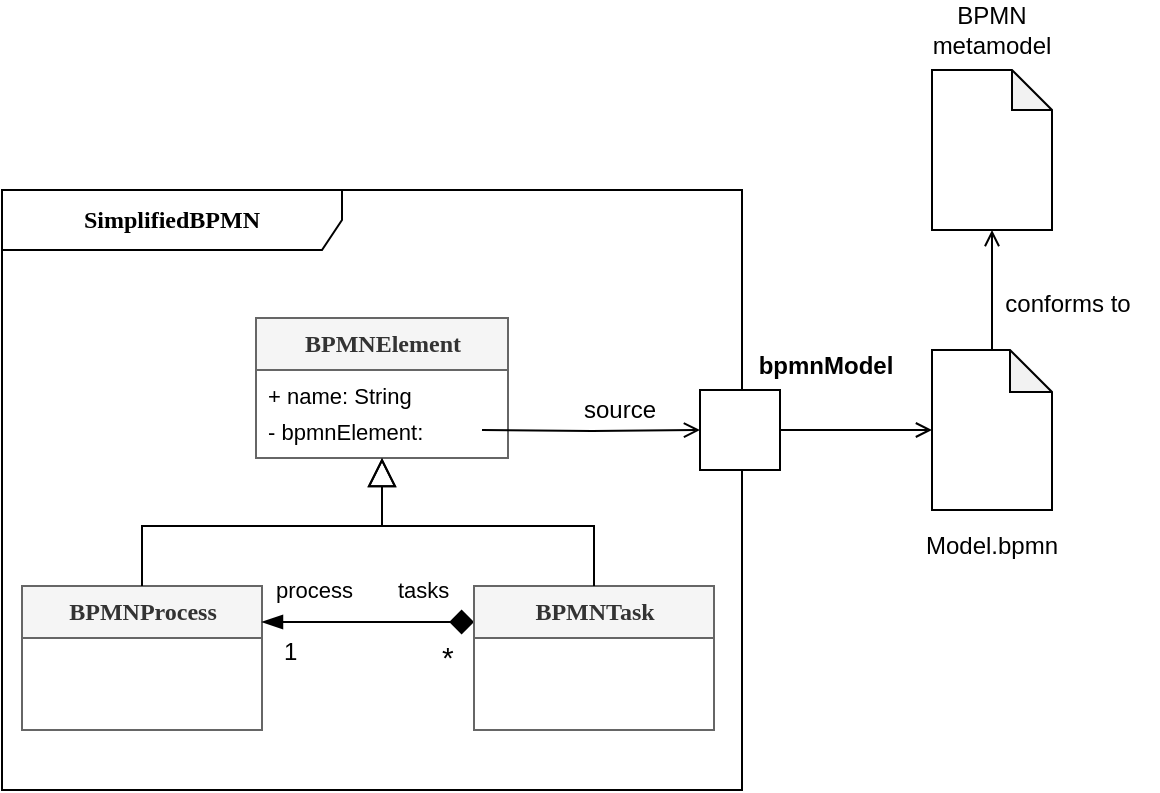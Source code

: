 <mxfile version="15.1.4" type="github">
  <diagram name="Page-1" id="c4acf3e9-155e-7222-9cf6-157b1a14988f">
    <mxGraphModel dx="2129" dy="1831" grid="1" gridSize="10" guides="1" tooltips="1" connect="1" arrows="1" fold="1" page="1" pageScale="1" pageWidth="850" pageHeight="1100" background="#ffffff" math="0" shadow="0">
      <root>
        <mxCell id="0" />
        <mxCell id="1" parent="0" />
        <mxCell id="17acba5748e5396b-1" value="&lt;b&gt;&lt;font style=&quot;font-size: 12px&quot;&gt;SimplifiedBPMN&lt;/font&gt;&lt;/b&gt;" style="shape=umlFrame;whiteSpace=wrap;html=1;rounded=0;shadow=0;comic=0;labelBackgroundColor=none;strokeWidth=1;fontFamily=Verdana;fontSize=10;align=center;width=170;height=30;" parent="1" vertex="1">
          <mxGeometry x="-820" y="-980" width="370" height="300" as="geometry" />
        </mxCell>
        <mxCell id="EUPt2hbITshMY0ZR5973-1" value="&lt;font style=&quot;font-size: 12px&quot;&gt;&lt;b&gt;BPMNElement&lt;/b&gt;&lt;/font&gt;" style="swimlane;html=1;fontStyle=0;childLayout=stackLayout;horizontal=1;startSize=26;fillColor=#f5f5f5;horizontalStack=0;resizeParent=1;resizeLast=0;collapsible=1;marginBottom=0;swimlaneFillColor=#ffffff;rounded=0;shadow=0;comic=0;labelBackgroundColor=none;strokeWidth=1;fontFamily=Verdana;fontSize=10;align=center;strokeColor=#666666;fontColor=#333333;" parent="1" vertex="1">
          <mxGeometry x="-693" y="-916" width="126" height="70" as="geometry" />
        </mxCell>
        <mxCell id="EUPt2hbITshMY0ZR5973-2" value="+ name: String" style="text;html=1;strokeColor=none;fillColor=none;align=left;verticalAlign=top;spacingLeft=4;spacingRight=4;whiteSpace=wrap;overflow=hidden;rotatable=0;points=[[0,0.5],[1,0.5]];portConstraint=eastwest;fontSize=11;" parent="EUPt2hbITshMY0ZR5973-1" vertex="1">
          <mxGeometry y="26" width="126" height="18" as="geometry" />
        </mxCell>
        <mxCell id="EUPt2hbITshMY0ZR5973-3" value="- bpmnElement:" style="text;html=1;strokeColor=none;fillColor=none;align=left;verticalAlign=top;spacingLeft=4;spacingRight=4;whiteSpace=wrap;overflow=hidden;rotatable=0;points=[[0,0.5],[1,0.5]];portConstraint=eastwest;fontSize=11;" parent="EUPt2hbITshMY0ZR5973-1" vertex="1">
          <mxGeometry y="44" width="126" height="18" as="geometry" />
        </mxCell>
        <mxCell id="EUPt2hbITshMY0ZR5973-5" value="&lt;font style=&quot;font-size: 12px&quot;&gt;&lt;b&gt;BPMNProcess&lt;/b&gt;&lt;/font&gt;" style="swimlane;html=1;fontStyle=0;childLayout=stackLayout;horizontal=1;startSize=26;fillColor=#f5f5f5;horizontalStack=0;resizeParent=1;resizeLast=0;collapsible=1;marginBottom=0;swimlaneFillColor=#ffffff;rounded=0;shadow=0;comic=0;labelBackgroundColor=none;strokeWidth=1;fontFamily=Verdana;fontSize=10;align=center;strokeColor=#666666;fontColor=#333333;" parent="1" vertex="1">
          <mxGeometry x="-810" y="-782" width="120" height="72" as="geometry" />
        </mxCell>
        <mxCell id="a-3xQabaQIuShYP5bTJc-20" style="edgeStyle=none;rounded=0;orthogonalLoop=1;jettySize=auto;html=1;exitX=0;exitY=0.25;exitDx=0;exitDy=0;entryX=1;entryY=0.25;entryDx=0;entryDy=0;endArrow=blockThin;endFill=1;endSize=8;startArrow=diamond;startFill=1;startSize=10;" parent="1" source="a-3xQabaQIuShYP5bTJc-1" target="EUPt2hbITshMY0ZR5973-5" edge="1">
          <mxGeometry relative="1" as="geometry" />
        </mxCell>
        <mxCell id="a-3xQabaQIuShYP5bTJc-1" value="&lt;font style=&quot;font-size: 12px&quot;&gt;&lt;b&gt;BPMNTask&lt;/b&gt;&lt;/font&gt;" style="swimlane;html=1;fontStyle=0;childLayout=stackLayout;horizontal=1;startSize=26;fillColor=#f5f5f5;horizontalStack=0;resizeParent=1;resizeLast=0;collapsible=1;marginBottom=0;swimlaneFillColor=#ffffff;rounded=0;shadow=0;comic=0;labelBackgroundColor=none;strokeWidth=1;fontFamily=Verdana;fontSize=10;align=center;strokeColor=#666666;fontColor=#333333;" parent="1" vertex="1">
          <mxGeometry x="-584" y="-782" width="120" height="72" as="geometry" />
        </mxCell>
        <mxCell id="a-3xQabaQIuShYP5bTJc-9" value="" style="endArrow=block;endSize=12;endFill=0;html=1;rounded=0;" parent="1" source="EUPt2hbITshMY0ZR5973-5" target="EUPt2hbITshMY0ZR5973-1" edge="1">
          <mxGeometry width="160" relative="1" as="geometry">
            <mxPoint x="-810" y="-722" as="sourcePoint" />
            <mxPoint x="-630" y="-844" as="targetPoint" />
            <Array as="points">
              <mxPoint x="-750" y="-812" />
              <mxPoint x="-630" y="-812" />
            </Array>
          </mxGeometry>
        </mxCell>
        <mxCell id="a-3xQabaQIuShYP5bTJc-10" value="" style="endArrow=block;endSize=12;endFill=0;html=1;exitX=0.5;exitY=0;exitDx=0;exitDy=0;rounded=0;" parent="1" source="a-3xQabaQIuShYP5bTJc-1" target="EUPt2hbITshMY0ZR5973-1" edge="1">
          <mxGeometry width="160" relative="1" as="geometry">
            <mxPoint x="-795" y="-782" as="sourcePoint" />
            <mxPoint x="-630" y="-842" as="targetPoint" />
            <Array as="points">
              <mxPoint x="-524" y="-812" />
              <mxPoint x="-630" y="-812" />
            </Array>
          </mxGeometry>
        </mxCell>
        <mxCell id="a-3xQabaQIuShYP5bTJc-24" value="tasks" style="edgeLabel;resizable=0;html=1;align=left;verticalAlign=bottom;" parent="1" connectable="0" vertex="1">
          <mxGeometry x="-624" y="-772" as="geometry" />
        </mxCell>
        <mxCell id="2Fvzz2id7s37KU5COA_R-1" value="process" style="edgeLabel;resizable=0;html=1;align=left;verticalAlign=bottom;" connectable="0" vertex="1" parent="1">
          <mxGeometry x="-685" y="-772" as="geometry" />
        </mxCell>
        <mxCell id="2Fvzz2id7s37KU5COA_R-2" value="&lt;font style=&quot;font-size: 12px&quot;&gt;1&lt;/font&gt;" style="edgeLabel;resizable=0;html=1;align=left;verticalAlign=bottom;" connectable="0" vertex="1" parent="1">
          <mxGeometry x="-679" y="-741" as="geometry">
            <mxPoint x="-2" as="offset" />
          </mxGeometry>
        </mxCell>
        <mxCell id="2Fvzz2id7s37KU5COA_R-4" value="&lt;font style=&quot;font-size: 15px&quot;&gt;*&lt;/font&gt;" style="edgeLabel;resizable=0;html=1;align=left;verticalAlign=bottom;" connectable="0" vertex="1" parent="1">
          <mxGeometry x="-694" y="-719" as="geometry">
            <mxPoint x="92" y="-17" as="offset" />
          </mxGeometry>
        </mxCell>
        <mxCell id="2Fvzz2id7s37KU5COA_R-5" value="" style="whiteSpace=wrap;html=1;aspect=fixed;" vertex="1" parent="1">
          <mxGeometry x="-471" y="-880" width="40" height="40" as="geometry" />
        </mxCell>
        <mxCell id="2Fvzz2id7s37KU5COA_R-10" style="edgeStyle=orthogonalEdgeStyle;rounded=0;orthogonalLoop=1;jettySize=auto;html=1;exitX=0;exitY=0;exitDx=30;exitDy=0;exitPerimeter=0;entryX=0.5;entryY=1;entryDx=0;entryDy=0;entryPerimeter=0;startArrow=none;startFill=0;startSize=10;endArrow=open;endFill=0;" edge="1" parent="1" source="2Fvzz2id7s37KU5COA_R-6" target="2Fvzz2id7s37KU5COA_R-8">
          <mxGeometry relative="1" as="geometry" />
        </mxCell>
        <mxCell id="2Fvzz2id7s37KU5COA_R-6" value="" style="shape=note;whiteSpace=wrap;html=1;backgroundOutline=1;darkOpacity=0.05;size=21;" vertex="1" parent="1">
          <mxGeometry x="-355" y="-900" width="60" height="80" as="geometry" />
        </mxCell>
        <mxCell id="2Fvzz2id7s37KU5COA_R-7" value="Model.bpmn" style="text;html=1;strokeColor=none;fillColor=none;align=center;verticalAlign=middle;whiteSpace=wrap;rounded=0;" vertex="1" parent="1">
          <mxGeometry x="-370" y="-812" width="90" height="20" as="geometry" />
        </mxCell>
        <mxCell id="2Fvzz2id7s37KU5COA_R-8" value="" style="shape=note;whiteSpace=wrap;html=1;backgroundOutline=1;darkOpacity=0.05;size=20;" vertex="1" parent="1">
          <mxGeometry x="-355" y="-1040" width="60" height="80" as="geometry" />
        </mxCell>
        <mxCell id="2Fvzz2id7s37KU5COA_R-9" value="BPMN metamodel" style="text;html=1;strokeColor=none;fillColor=none;align=center;verticalAlign=middle;whiteSpace=wrap;rounded=0;" vertex="1" parent="1">
          <mxGeometry x="-370" y="-1070" width="90" height="20" as="geometry" />
        </mxCell>
        <mxCell id="2Fvzz2id7s37KU5COA_R-11" value="conforms to" style="text;html=1;strokeColor=none;fillColor=none;align=center;verticalAlign=middle;whiteSpace=wrap;rounded=0;" vertex="1" parent="1">
          <mxGeometry x="-332" y="-933" width="90" height="20" as="geometry" />
        </mxCell>
        <mxCell id="2Fvzz2id7s37KU5COA_R-12" value="bpmnModel" style="text;html=1;strokeColor=none;fillColor=none;align=center;verticalAlign=middle;whiteSpace=wrap;rounded=0;fontStyle=1" vertex="1" parent="1">
          <mxGeometry x="-453" y="-902" width="90" height="20" as="geometry" />
        </mxCell>
        <mxCell id="2Fvzz2id7s37KU5COA_R-13" style="edgeStyle=orthogonalEdgeStyle;rounded=0;orthogonalLoop=1;jettySize=auto;html=1;exitX=1;exitY=0.5;exitDx=0;exitDy=0;entryX=0;entryY=0.5;entryDx=0;entryDy=0;entryPerimeter=0;startArrow=none;startFill=0;startSize=10;endArrow=open;endFill=0;" edge="1" parent="1" source="2Fvzz2id7s37KU5COA_R-5" target="2Fvzz2id7s37KU5COA_R-6">
          <mxGeometry relative="1" as="geometry">
            <mxPoint x="-281" y="-890" as="sourcePoint" />
            <mxPoint x="-281" y="-950" as="targetPoint" />
          </mxGeometry>
        </mxCell>
        <mxCell id="2Fvzz2id7s37KU5COA_R-14" style="edgeStyle=orthogonalEdgeStyle;rounded=0;orthogonalLoop=1;jettySize=auto;html=1;entryX=0;entryY=0.5;entryDx=0;entryDy=0;startArrow=none;startFill=0;startSize=10;endArrow=open;endFill=0;" edge="1" parent="1" target="2Fvzz2id7s37KU5COA_R-5">
          <mxGeometry relative="1" as="geometry">
            <mxPoint x="-580" y="-860" as="sourcePoint" />
            <mxPoint x="-270" y="-850" as="targetPoint" />
            <Array as="points" />
          </mxGeometry>
        </mxCell>
        <mxCell id="2Fvzz2id7s37KU5COA_R-15" value="source" style="text;html=1;strokeColor=none;fillColor=none;align=center;verticalAlign=middle;whiteSpace=wrap;rounded=0;" vertex="1" parent="1">
          <mxGeometry x="-551" y="-880" width="80" height="20" as="geometry" />
        </mxCell>
      </root>
    </mxGraphModel>
  </diagram>
</mxfile>

